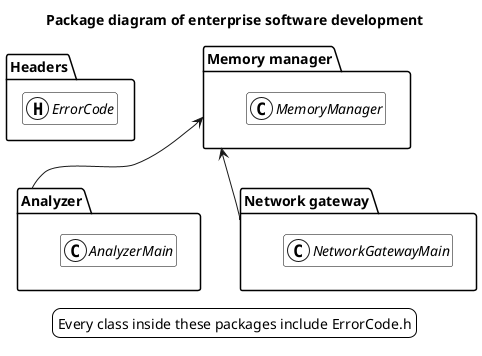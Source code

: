 @startuml

package "Headers" {
    interface ErrorCode
    interface ErrorCode << (H, #FFFFFF) >>
}

package "Analyzer" {
     interface AnalyzerMain
     interface AnalyzerMain << (C, #FFFFFF) >>
}

package "Network gateway" {
     interface NetworkGatewayMain
     interface NetworkGatewayMain << (C, #FFFFFF) >>
}

package "Memory manager" {
     interface MemoryManager
     interface MemoryManager << (C, #FFFFFF) >>
}

title Package diagram of enterprise software development

"Memory manager" <-- "Network gateway"
"Memory manager" <-- "Analyzer"

hide empty attributes
hide empty methods

skinparam class {
    BackgroundColor White
    ArrowColor Black
    BorderColor Black
}

skinparam note {
    BackgroundColor White
    ArrowColor Black
    BorderColor Black
}

skinparam legend {
    BackgroundColor White
    BorderColor Black
}

legend
Every class inside these packages include ErrorCode.h
endlegend

@enduml